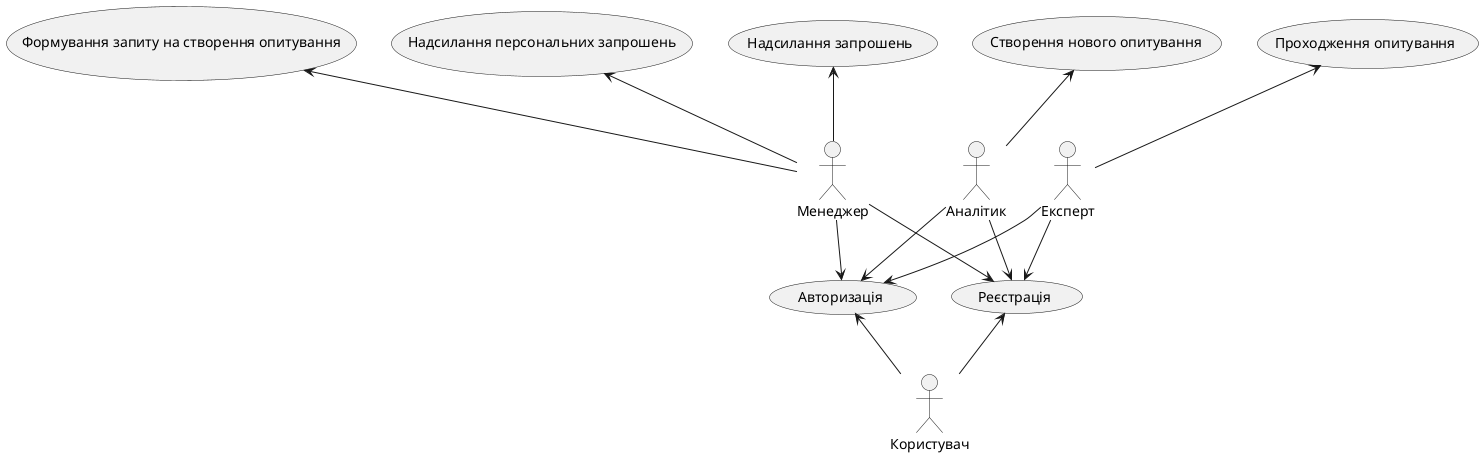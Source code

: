 @startuml

    actor "Користувач" as User

    actor "Менеджер" as Manager
    actor "Аналітик" as Analyst
    actor "Експерт" as Expert
    

    usecase "Реєстрація" as SE_11
    usecase "Створення нового опитування" as SE_12
    usecase "Надсилання запрошень" as SE_13
    usecase "Надсилання персональних запрошень" as SE_14
    usecase "Проходження опитування" as SE_15
    usecase "Авторизація" as SE_16
    usecase "Формування запиту на створення опитування" as SE_17
    
    User -u-> SE_11
    User -u-> SE_16
    
    Manager --> SE_11
    Manager --> SE_16
    Manager -u-> SE_13
    Manager -u-> SE_14
    Manager -u-> SE_17

    Analyst --> SE_11
    Analyst --> SE_16
    Analyst -u-> SE_12

    Expert --> SE_11
    Expert --> SE_16
    Expert -u-> SE_15

@enduml
